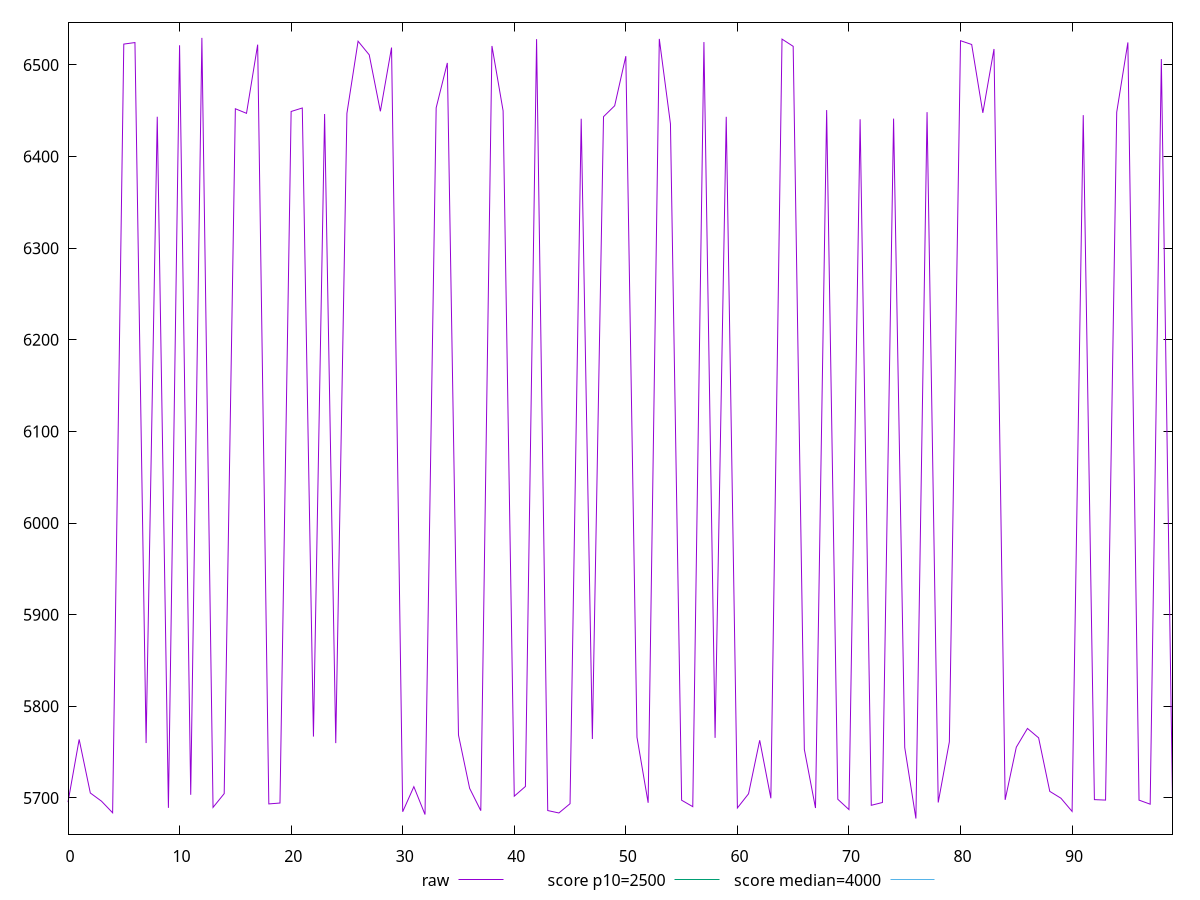 reset

$raw <<EOF
0 5695.322150000002
1 5763.812400000001
2 5705.3416499999985
3 5696.41525
4 5683.715350000002
5 6522.731600000001
6 6524.402699999999
7 5759.82855
8 6443.439
9 5689.0957
10 6521.4401
11 5703.388350000001
12 6529.4758
13 5689.599550000002
14 5704.638499999999
15 6452.148000000001
16 6447.160499999998
17 6522.121599999999
18 5693.4067
19 5694.376450000002
20 6449.185650000001
21 6452.972099999999
22 5766.883999999998
23 6446.452350000001
24 5759.7661
25 6447.168149999999
26 6525.8782999999985
27 6510.994599999999
28 6449.35665
29 6518.938499999998
30 5684.86325
31 5712.221149999999
32 5681.81025
33 6453.188849999999
34 6502.1713500000005
35 5768.583750000001
36 5710.400799999999
37 5686.044099999997
38 6520.6706
39 6449.86245
40 5701.857050000001
41 5712.451600000002
42 6528.133799999999
43 5686.1709500000015
44 5683.525749999999
45 5693.6418
46 6441.244200000003
47 5764.300199999998
48 6443.490450000001
49 6455.425799999999
50 6509.5612
51 5766.244400000001
52 5694.6326500000005
53 6528.40235
54 6435.6766499999985
55 5697.4555500000015
56 5690.4166
57 6524.935200000002
58 5765.50245
59 6443.390399999998
60 5689.001750000001
61 5704.475449999998
62 5762.883449999998
63 5699.5672
64 6528.1633999999995
65 6520.290400000002
66 5752.907499999998
67 5688.94095
68 6450.726749999998
69 5698.50045
70 5687.246299999997
71 6440.647200000001
72 5691.9050499999985
73 5694.950499999997
74 6441.40545
75 5754.906149999999
76 5677.471
77 6448.464300000001
78 5694.964049999999
79 5761.186500000002
80 6526.4304
81 6522.292600000001
82 6447.701099999998
83 6517.3694
84 5697.845699999999
85 5755.335349999999
86 5775.7737
87 5765.528050000001
88 5707.115099999998
89 5699.631900000001
90 5685.230700000001
91 6445.2099
92 5698.089649999999
93 5697.5896
94 6448.379550000001
95 6524.538300000001
96 5697.550900000001
97 5693.1104
98 6506.372699999999
99 5697.788500000001
EOF

set key outside below
set xrange [0:99]
set yrange [5660.430904:6546.515896]
set trange [5660.430904:6546.515896]
set terminal svg size 640, 490 enhanced background rgb 'white'
set output "report_00007_2020-12-11T15:55:29.892Z/largest-contentful-paint/samples/pages+cached+noexternal+noimg/raw/values.svg"

plot $raw title "raw" with line, \
     2500 title "score p10=2500", \
     4000 title "score median=4000"

reset
